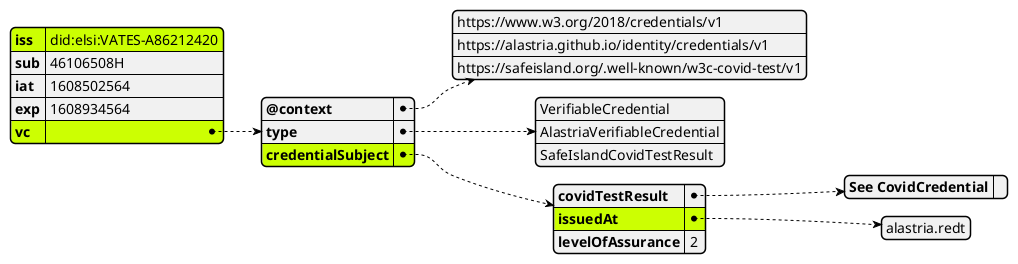 @startjson SafeIsland_VCSample
#highlight "iss"
#highlight "vc"
#highlight "vc" / "credentialSubject"
#highlight "vc" / "credentialSubject" / "issuedAt"

{
      "iss": "did:elsi:VATES-A86212420",
      "sub": "46106508H",
      "iat": 1608502564,
      "exp": 1608934564,
      "vc": {
            "@context": [
                  "https://www.w3.org/2018/credentials/v1",
                  "https://alastria.github.io/identity/credentials/v1",
                  "https://safeisland.org/.well-known/w3c-covid-test/v1"
            ],
            "type": [
                  "VerifiableCredential",
                  "AlastriaVerifiableCredential",
                  "SafeIslandCovidTestResult"
            ],
            "credentialSubject": {
                  "covidTestResult": {
                        "See CovidCredential": ""
                  },
                  "issuedAt": [
                        "alastria.redt"
                  ],
                  "levelOfAssurance": 2
            }
      }
}
@endjson

@startjson SafeIsland_VCDataModel
{
      "analysis": {
            "<color:red>id": "<b>string</b>: unique ID of analysis",
            "ver": "number: version number of analysis",
            "date": "date: date when test sample taken",
            "type": "string: type of test taken",
            "result": "string: result of test"
      },
      "patient": {
            "name": "string: surnames and name",
            "idnumber": "string: identifier number"
      },
      "lab": {
            "name": "string: name of entity performing test",
            "address": "string: postal address of entity",
            "phone": "string: phone number of entity"
      },
      "comments": "string: additional data"
}
@endjson

